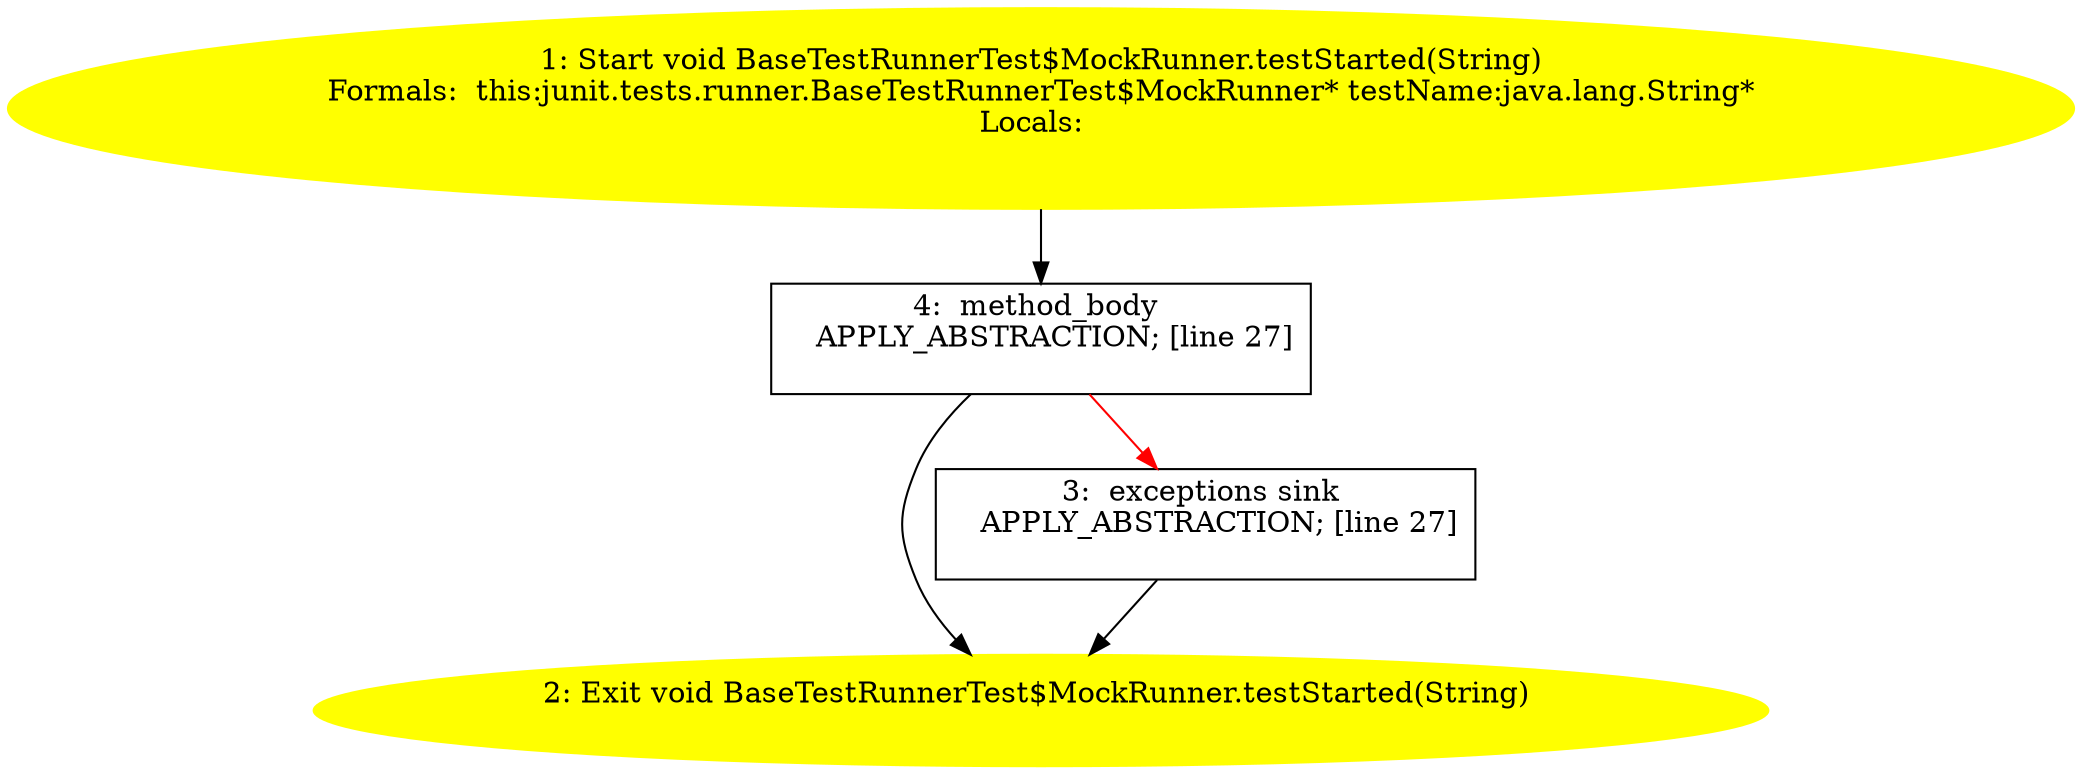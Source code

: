 /* @generated */
digraph cfg {
"junit.tests.runner.BaseTestRunnerTest$MockRunner.testStarted(java.lang.String):void.76b9ba86b99b83a416af6d8d02cb750e_1" [label="1: Start void BaseTestRunnerTest$MockRunner.testStarted(String)\nFormals:  this:junit.tests.runner.BaseTestRunnerTest$MockRunner* testName:java.lang.String*\nLocals:  \n  " color=yellow style=filled]
	

	 "junit.tests.runner.BaseTestRunnerTest$MockRunner.testStarted(java.lang.String):void.76b9ba86b99b83a416af6d8d02cb750e_1" -> "junit.tests.runner.BaseTestRunnerTest$MockRunner.testStarted(java.lang.String):void.76b9ba86b99b83a416af6d8d02cb750e_4" ;
"junit.tests.runner.BaseTestRunnerTest$MockRunner.testStarted(java.lang.String):void.76b9ba86b99b83a416af6d8d02cb750e_2" [label="2: Exit void BaseTestRunnerTest$MockRunner.testStarted(String) \n  " color=yellow style=filled]
	

"junit.tests.runner.BaseTestRunnerTest$MockRunner.testStarted(java.lang.String):void.76b9ba86b99b83a416af6d8d02cb750e_3" [label="3:  exceptions sink \n   APPLY_ABSTRACTION; [line 27]\n " shape="box"]
	

	 "junit.tests.runner.BaseTestRunnerTest$MockRunner.testStarted(java.lang.String):void.76b9ba86b99b83a416af6d8d02cb750e_3" -> "junit.tests.runner.BaseTestRunnerTest$MockRunner.testStarted(java.lang.String):void.76b9ba86b99b83a416af6d8d02cb750e_2" ;
"junit.tests.runner.BaseTestRunnerTest$MockRunner.testStarted(java.lang.String):void.76b9ba86b99b83a416af6d8d02cb750e_4" [label="4:  method_body \n   APPLY_ABSTRACTION; [line 27]\n " shape="box"]
	

	 "junit.tests.runner.BaseTestRunnerTest$MockRunner.testStarted(java.lang.String):void.76b9ba86b99b83a416af6d8d02cb750e_4" -> "junit.tests.runner.BaseTestRunnerTest$MockRunner.testStarted(java.lang.String):void.76b9ba86b99b83a416af6d8d02cb750e_2" ;
	 "junit.tests.runner.BaseTestRunnerTest$MockRunner.testStarted(java.lang.String):void.76b9ba86b99b83a416af6d8d02cb750e_4" -> "junit.tests.runner.BaseTestRunnerTest$MockRunner.testStarted(java.lang.String):void.76b9ba86b99b83a416af6d8d02cb750e_3" [color="red" ];
}
